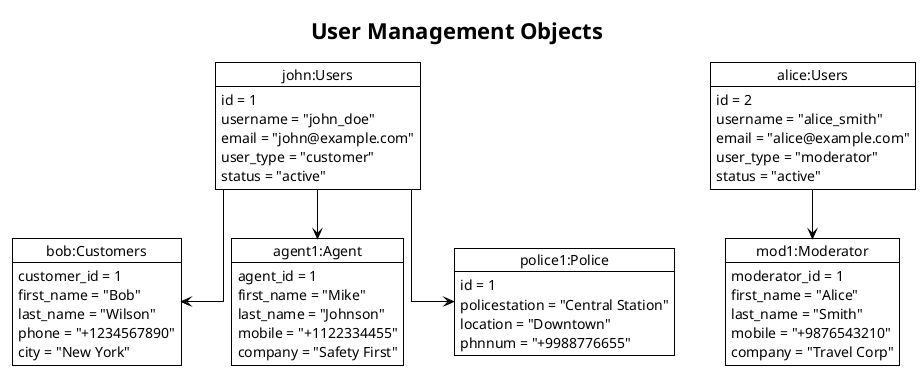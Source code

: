 @startuml User_Management
!theme plain
skinparam linetype ortho
skinparam objectAttributeIconSize 0
skinparam nodesep 50
skinparam ranksep 50
hide circle
page 2x2
skinparam pageMargin 10
skinparam pageExternalColor gray
skinparam pageBorderColor black

title User Management Objects

' User Management Objects
object "john:Users" as user1 {
    id = 1
    username = "john_doe"
    email = "john@example.com"
    user_type = "customer"
    status = "active"
}

object "alice:Users" as user2 {
    id = 2
    username = "alice_smith"
    email = "alice@example.com"
    user_type = "moderator"
    status = "active"
}

object "bob:Customers" as customer1 {
    customer_id = 1
    first_name = "Bob"
    last_name = "Wilson"
    phone = "+1234567890"
    city = "New York"
}

object "mod1:Moderator" as moderator1 {
    moderator_id = 1
    first_name = "Alice"
    last_name = "Smith"
    mobile = "+9876543210"
    company = "Travel Corp"
}

object "agent1:Agent" as agent1 {
    agent_id = 1
    first_name = "Mike"
    last_name = "Johnson"
    mobile = "+1122334455"
    company = "Safety First"
}

object "police1:Police" as police1 {
    id = 1
    policestation = "Central Station"
    location = "Downtown"
    phnnum = "+9988776655"
}

' User Management Relationships
user1 --> customer1
user2 --> moderator1
user1 --> agent1
user1 --> police1

@enduml

@startuml Bus_Management
!theme plain
skinparam linetype ortho
skinparam objectAttributeIconSize 0
skinparam nodesep 50
skinparam ranksep 50
hide circle
page 2x2
skinparam pageMargin 10
skinparam pageExternalColor gray
skinparam pageBorderColor black

title Bus Management and Booking Objects

' Bus Objects
object "bus1:Bus" as bus1 {
    bus_id = 1
    bus_name = "Express Line 1"
    bus_number = "KL-01-AB-1234"
    seating_capacity = 40
    status = "active"
}

object "busImage1:BusImage" as busImage1 {
    id = 1
    image = "bus1_front.jpg"
    uploaded_at = "2025-01-25"
}

object "driver1:DriversInfo" as driver1 {
    driver_id = 1
    name = "David Brown"
    license = "DL123456"
    contact_number = "+1122334455"
}

object "route1:Location" as location1 {
    location_id = 1
    source = "New York"
    destination = "Boston"
    stops = "Hartford,Springfield"
}

object "booking1:BusBooking" as booking1 {
    booking_id = 1
    num_tickets = 2
    total_amount = 150.00
    booking_date = "2025-01-25"
    payment_status = "completed"
}

object "payment1:Payment" as payment1 {
    payment_id = 1
    amount = 150.00
    status = "success"
    payment_method = "credit_card"
}

object "feedback1:Feedback" as feedback1 {
    id = 1
    rating = 5
    comment = "Great service!"
    created_at = "2025-01-25"
}

object "reschedule1:BusReschedule" as reschedule1 {
    id = 1
    old_departure_time = "09:00"
    new_departure_time = "10:00"
}

' Bus Management Relationships
moderator1 --> bus1
bus1 --> busImage1
bus1 --> driver1
bus1 --> location1
bus1 --> booking1
booking1 --> payment1
booking1 --> feedback1
customer1 --> booking1
bus1 --> reschedule1
moderator1 --> reschedule1

@enduml

@startuml Tour_Package
!theme plain
skinparam linetype ortho
skinparam objectAttributeIconSize 0
skinparam nodesep 50
skinparam ranksep 50
hide circle
page 2x2
skinparam pageMargin 10
skinparam pageExternalColor gray
skinparam pageBorderColor black

title Tour Package Objects

' Tour Package Objects
object "package1:TourPackage" as package1 {
    id = 1
    title = "New England Tour"
    destination = "Boston"
    duration_days = 5
    price = 999.99
}

object "day1:PackageDay" as day1 {
    id = 1
    day_number = 1
    title = "Boston City Tour"
    meals_included = "breakfast,lunch"
}

object "activity1:PackageActivity" as activity1 {
    id = 1
    activity_name = "Freedom Trail Walk"
    duration = "3 hours"
    location = "Boston"
}

object "policy1:PackagePolicy" as policy1 {
    id = 1
    cancellation_policy = "Free cancellation up to 24 hours"
    refund_policy = "Full refund if cancelled in advance"
}

object "packageBooking1:PackageBooking" as packageBooking1 {
    booking_id = 1
    num_travelers = 2
    total_amount = 1999.98
    booking_date = "2025-01-25"
}

object "packageImage1:PackageImage" as packageImage1 {
    id = 1
    image = "boston_tour.jpg"
    is_main = true
}

' Tour Package Relationships
package1 --> day1
day1 --> activity1
package1 --> policy1
package1 --> packageBooking1
package1 --> packageImage1

@enduml

@startuml Safety_Communication
!theme plain
skinparam linetype ortho
skinparam objectAttributeIconSize 0
skinparam nodesep 50
skinparam ranksep 50
hide circle
page 2x2
skinparam pageMargin 10
skinparam pageExternalColor gray
skinparam pageBorderColor black

title Safety and Communication Objects

together {
    ' Safety Objects
    object "safety1:SafetyNotification" as safety1 {
        id = 1
        type = "alert"
        message = "Weather warning"
    }

    object "report1:SafetyNotificationReport" as report1 {
        report_id = 1
        report_title = "Route Update"
        status = "resolved"
    }

    object "missing1:MissingPerson" as missing1 {
        id = 1
        first_name = "Jane"
        status = "found"
    }

    object "detected1:Detected" as detected1 {
        id = 1
        location = "Springfield"
    }
}

together {
    ' Communication Objects
    object "notification1:Notification" as notification1 {
        id = 1
        message = "Booking confirmed"
    }

    object "chat1:ChatMessage" as chat1 {
        id = 1
        content = "Bus departure?"
    }

    object "userLoc1:UserLocation" as userLoc1 {
        id = 1
        latitude = 40.7128
        longitude = -74.0060
    }
}

together {
    ' Report Objects
    object "travelReport1:TravelReport" as travelReport1 {
        id = 1
        departure = "New York"
        status = "completed"
    }

    object "reportPhoto1:ReportPhoto" as reportPhoto1 {
        id = 1
        image = "trip_photo.jpg"
    }
}

together {
    object "agentJob1:AgentJob" as agentJob1 {
        job_id = 1
        status = "assigned"
    }

    object "safetyMedia1:SafetyReportMedia" as safetyMedia1 {
        id = 1
        file = "incident_photo.jpg"
    }
}

' Layout hints
safety1 -[hidden]right- report1
report1 -[hidden]right- missing1
missing1 -[hidden]right- detected1

notification1 -[hidden]right- chat1
chat1 -[hidden]right- userLoc1

detected1 -[hidden]down- travelReport1
travelReport1 -[hidden]right- reportPhoto1

agentJob1 -[hidden]right- safetyMedia1

' Safety and Communication Relationships
bus1 --> report1
agent1 --> report1
police1 --> missing1
missing1 --> detected1
user1 --> notification1
user1 --> chat1
user1 --> userLoc1
user1 --> travelReport1
travelReport1 --> reportPhoto1
agent1 --> agentJob1
report1 --> safetyMedia1

@enduml
